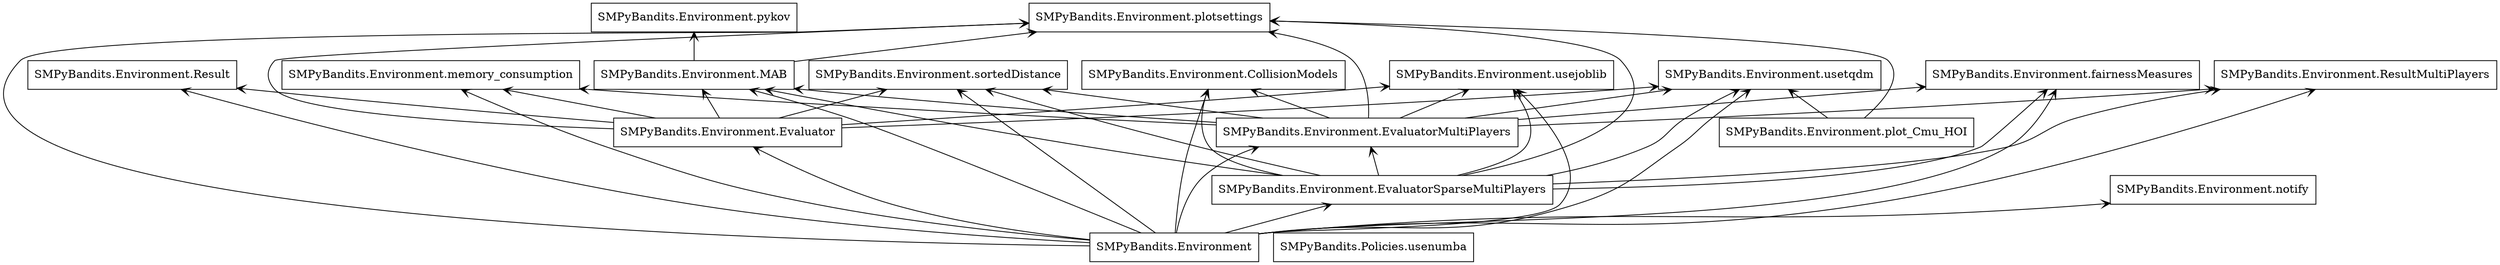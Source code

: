 digraph "packages_SMPyBandits.Environment" {
charset="utf-8"
rankdir=BT
"0" [label="SMPyBandits.Environment", shape="box"];
"1" [label="SMPyBandits.Environment.CollisionModels", shape="box"];
"2" [label="SMPyBandits.Environment.Evaluator", shape="box"];
"3" [label="SMPyBandits.Environment.EvaluatorMultiPlayers", shape="box"];
"4" [label="SMPyBandits.Environment.EvaluatorSparseMultiPlayers", shape="box"];
"5" [label="SMPyBandits.Environment.MAB", shape="box"];
"6" [label="SMPyBandits.Environment.Result", shape="box"];
"7" [label="SMPyBandits.Environment.ResultMultiPlayers", shape="box"];
"8" [label="SMPyBandits.Environment.fairnessMeasures", shape="box"];
"9" [label="SMPyBandits.Environment.memory_consumption", shape="box"];
"10" [label="SMPyBandits.Environment.notify", shape="box"];
"11" [label="SMPyBandits.Environment.plot_Cmu_HOI", shape="box"];
"12" [label="SMPyBandits.Environment.plotsettings", shape="box"];
"13" [label="SMPyBandits.Environment.pykov", shape="box"];
"14" [label="SMPyBandits.Environment.sortedDistance", shape="box"];
"15" [label="SMPyBandits.Environment.usejoblib", shape="box"];
"16" [label="SMPyBandits.Environment.usetqdm", shape="box"];
"17" [label="SMPyBandits.Policies.usenumba", shape="box"];
"0" -> "1" [arrowhead="open", arrowtail="none"];
"0" -> "2" [arrowhead="open", arrowtail="none"];
"0" -> "3" [arrowhead="open", arrowtail="none"];
"0" -> "4" [arrowhead="open", arrowtail="none"];
"0" -> "5" [arrowhead="open", arrowtail="none"];
"0" -> "6" [arrowhead="open", arrowtail="none"];
"0" -> "7" [arrowhead="open", arrowtail="none"];
"0" -> "8" [arrowhead="open", arrowtail="none"];
"0" -> "9" [arrowhead="open", arrowtail="none"];
"0" -> "10" [arrowhead="open", arrowtail="none"];
"0" -> "12" [arrowhead="open", arrowtail="none"];
"0" -> "14" [arrowhead="open", arrowtail="none"];
"0" -> "15" [arrowhead="open", arrowtail="none"];
"0" -> "16" [arrowhead="open", arrowtail="none"];
"2" -> "5" [arrowhead="open", arrowtail="none"];
"2" -> "6" [arrowhead="open", arrowtail="none"];
"2" -> "9" [arrowhead="open", arrowtail="none"];
"2" -> "12" [arrowhead="open", arrowtail="none"];
"2" -> "14" [arrowhead="open", arrowtail="none"];
"2" -> "15" [arrowhead="open", arrowtail="none"];
"2" -> "16" [arrowhead="open", arrowtail="none"];
"3" -> "1" [arrowhead="open", arrowtail="none"];
"3" -> "5" [arrowhead="open", arrowtail="none"];
"3" -> "7" [arrowhead="open", arrowtail="none"];
"3" -> "8" [arrowhead="open", arrowtail="none"];
"3" -> "9" [arrowhead="open", arrowtail="none"];
"3" -> "12" [arrowhead="open", arrowtail="none"];
"3" -> "14" [arrowhead="open", arrowtail="none"];
"3" -> "15" [arrowhead="open", arrowtail="none"];
"3" -> "16" [arrowhead="open", arrowtail="none"];
"4" -> "1" [arrowhead="open", arrowtail="none"];
"4" -> "3" [arrowhead="open", arrowtail="none"];
"4" -> "5" [arrowhead="open", arrowtail="none"];
"4" -> "7" [arrowhead="open", arrowtail="none"];
"4" -> "8" [arrowhead="open", arrowtail="none"];
"4" -> "12" [arrowhead="open", arrowtail="none"];
"4" -> "14" [arrowhead="open", arrowtail="none"];
"4" -> "15" [arrowhead="open", arrowtail="none"];
"4" -> "16" [arrowhead="open", arrowtail="none"];
"5" -> "12" [arrowhead="open", arrowtail="none"];
"5" -> "13" [arrowhead="open", arrowtail="none"];
"11" -> "12" [arrowhead="open", arrowtail="none"];
"11" -> "16" [arrowhead="open", arrowtail="none"];
}
